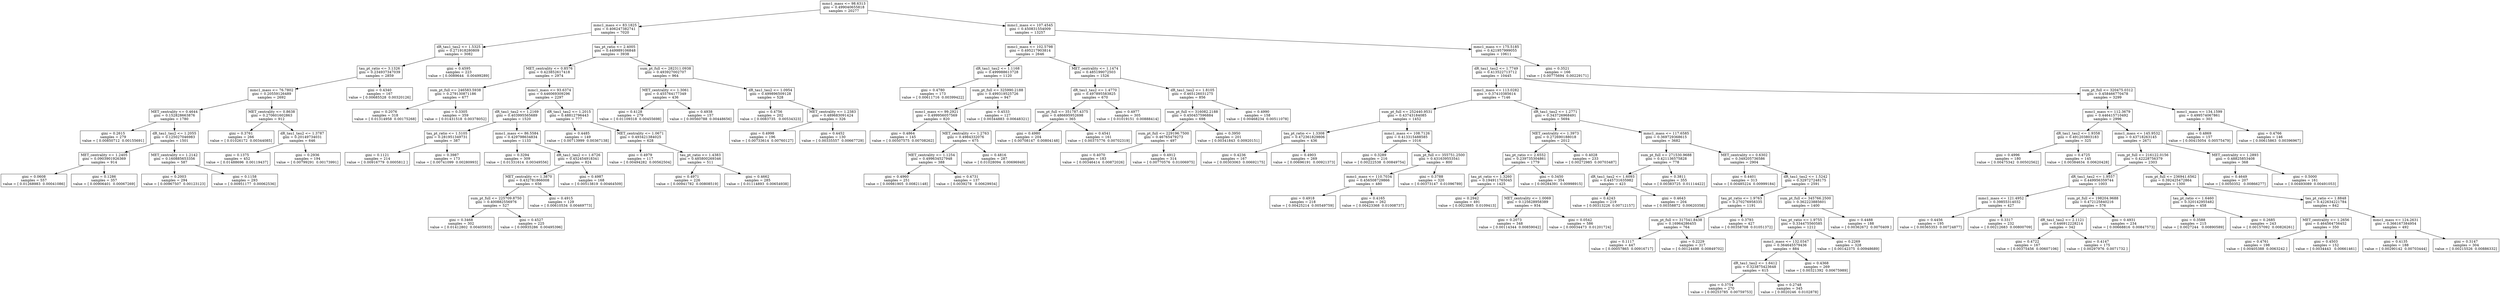 digraph Tree {
0 [label="mmc1_mass <= 98.6313\ngini = 0.499040655818\nsamples = 20277", shape="box"] ;
1 [label="mmc1_mass <= 83.1825\ngini = 0.406247382741\nsamples = 7020", shape="box"] ;
0 -> 1 ;
2 [label="dR_tau1_tau2 <= 1.5325\ngini = 0.271918280809\nsamples = 3082", shape="box"] ;
1 -> 2 ;
3 [label="tau_pt_ratio <= 3.1326\ngini = 0.234937347039\nsamples = 2859", shape="box"] ;
2 -> 3 ;
4 [label="mmc1_mass <= 76.7802\ngini = 0.20559126489\nsamples = 2692", shape="box"] ;
3 -> 4 ;
5 [label="MET_centrality <= 0.4644\ngini = 0.152828663876\nsamples = 1780", shape="box"] ;
4 -> 5 ;
6 [label="gini = 0.2615\nsamples = 279\nvalue = [ 0.00850712  0.00155691]", shape="box"] ;
5 -> 6 ;
7 [label="dR_tau1_tau2 <= 1.2055\ngini = 0.125027046983\nsamples = 1501", shape="box"] ;
5 -> 7 ;
8 [label="MET_centrality <= 1.2405\ngini = 0.0903901926369\nsamples = 914", shape="box"] ;
7 -> 8 ;
9 [label="gini = 0.0608\nsamples = 557\nvalue = [ 0.01268983  0.00041086]", shape="box"] ;
8 -> 9 ;
10 [label="gini = 0.1286\nsamples = 357\nvalue = [ 0.00906401  0.00067269]", shape="box"] ;
8 -> 10 ;
11 [label="MET_centrality <= 1.2142\ngini = 0.160885653356\nsamples = 587", shape="box"] ;
7 -> 11 ;
12 [label="gini = 0.2003\nsamples = 294\nvalue = [ 0.00967507  0.00123123]", shape="box"] ;
11 -> 12 ;
13 [label="gini = 0.1158\nsamples = 293\nvalue = [ 0.00951177  0.00062536]", shape="box"] ;
11 -> 13 ;
14 [label="MET_centrality <= 0.8638\ngini = 0.270601602863\nsamples = 912", shape="box"] ;
4 -> 14 ;
15 [label="gini = 0.3761\nsamples = 266\nvalue = [ 0.01026172  0.00344085]", shape="box"] ;
14 -> 15 ;
16 [label="dR_tau1_tau2 <= 1.3787\ngini = 0.20149734031\nsamples = 646", shape="box"] ;
14 -> 16 ;
17 [label="gini = 0.1375\nsamples = 452\nvalue = [ 0.01488696  0.00119437]", shape="box"] ;
16 -> 17 ;
18 [label="gini = 0.2936\nsamples = 194\nvalue = [ 0.00799291  0.00173991]", shape="box"] ;
16 -> 18 ;
19 [label="gini = 0.4340\nsamples = 167\nvalue = [ 0.00685528  0.00320126]", shape="box"] ;
3 -> 19 ;
20 [label="gini = 0.4595\nsamples = 223\nvalue = [ 0.0089644   0.00499289]", shape="box"] ;
2 -> 20 ;
21 [label="tau_pt_ratio <= 2.4005\ngini = 0.449989106848\nsamples = 3938", shape="box"] ;
1 -> 21 ;
22 [label="MET_centrality <= 0.8576\ngini = 0.423852617418\nsamples = 2974", shape="box"] ;
21 -> 22 ;
23 [label="sum_pt_full <= 246583.5938\ngini = 0.279130871186\nsamples = 677", shape="box"] ;
22 -> 23 ;
24 [label="gini = 0.2076\nsamples = 318\nvalue = [ 0.01314958  0.00175268]", shape="box"] ;
23 -> 24 ;
25 [label="gini = 0.3305\nsamples = 359\nvalue = [ 0.01431518  0.00378052]", shape="box"] ;
23 -> 25 ;
26 [label="mmc1_mass <= 93.6374\ngini = 0.446069309296\nsamples = 2297", shape="box"] ;
22 -> 26 ;
27 [label="dR_tau1_tau2 <= 1.2169\ngini = 0.403995565689\nsamples = 1520", shape="box"] ;
26 -> 27 ;
28 [label="tau_pt_ratio <= 1.5105\ngini = 0.281951349731\nsamples = 387", shape="box"] ;
27 -> 28 ;
29 [label="gini = 0.1121\nsamples = 214\nvalue = [ 0.00916779  0.0005812 ]", shape="box"] ;
28 -> 29 ;
30 [label="gini = 0.3987\nsamples = 173\nvalue = [ 0.00741099  0.00280993]", shape="box"] ;
28 -> 30 ;
31 [label="mmc1_mass <= 86.5584\ngini = 0.429798634834\nsamples = 1133", shape="box"] ;
27 -> 31 ;
32 [label="gini = 0.3294\nsamples = 309\nvalue = [ 0.01331614  0.00349556]", shape="box"] ;
31 -> 32 ;
33 [label="dR_tau1_tau2 <= 1.6726\ngini = 0.452454918341\nsamples = 824", shape="box"] ;
31 -> 33 ;
34 [label="MET_centrality <= 1.3870\ngini = 0.432781866008\nsamples = 656", shape="box"] ;
33 -> 34 ;
35 [label="sum_pt_full <= 225709.8750\ngini = 0.400882556976\nsamples = 527", shape="box"] ;
34 -> 35 ;
36 [label="gini = 0.3468\nsamples = 302\nvalue = [ 0.01412802  0.00405935]", shape="box"] ;
35 -> 36 ;
37 [label="gini = 0.4527\nsamples = 225\nvalue = [ 0.00935286  0.00495396]", shape="box"] ;
35 -> 37 ;
38 [label="gini = 0.4915\nsamples = 129\nvalue = [ 0.00610534  0.00469773]", shape="box"] ;
34 -> 38 ;
39 [label="gini = 0.4987\nsamples = 168\nvalue = [ 0.00513819  0.00464509]", shape="box"] ;
33 -> 39 ;
40 [label="dR_tau1_tau2 <= 1.2015\ngini = 0.48812796443\nsamples = 777", shape="box"] ;
26 -> 40 ;
41 [label="gini = 0.4485\nsamples = 149\nvalue = [ 0.00713999  0.00367138]", shape="box"] ;
40 -> 41 ;
42 [label="MET_centrality <= 1.0671\ngini = 0.493421384025\nsamples = 628", shape="box"] ;
40 -> 42 ;
43 [label="gini = 0.4979\nsamples = 117\nvalue = [ 0.00494282  0.00562504]", shape="box"] ;
42 -> 43 ;
44 [label="tau_pt_ratio <= 1.4383\ngini = 0.485800269346\nsamples = 511", shape="box"] ;
42 -> 44 ;
45 [label="gini = 0.4971\nsamples = 226\nvalue = [ 0.00941782  0.00808519]", shape="box"] ;
44 -> 45 ;
46 [label="gini = 0.4662\nsamples = 285\nvalue = [ 0.01114893  0.00654938]", shape="box"] ;
44 -> 46 ;
47 [label="sum_pt_full <= 282311.0938\ngini = 0.493927002707\nsamples = 964", shape="box"] ;
21 -> 47 ;
48 [label="MET_centrality <= 1.3061\ngini = 0.455764177349\nsamples = 436", shape="box"] ;
47 -> 48 ;
49 [label="gini = 0.4128\nsamples = 279\nvalue = [ 0.01109318  0.00455698]", shape="box"] ;
48 -> 49 ;
50 [label="gini = 0.4938\nsamples = 157\nvalue = [ 0.00560788  0.00448656]", shape="box"] ;
48 -> 50 ;
51 [label="dR_tau1_tau2 <= 1.0954\ngini = 0.499896509128\nsamples = 528", shape="box"] ;
47 -> 51 ;
52 [label="gini = 0.4756\nsamples = 202\nvalue = [ 0.0083735   0.00534323]", shape="box"] ;
51 -> 52 ;
53 [label="MET_centrality <= 1.2383\ngini = 0.489683091424\nsamples = 326", shape="box"] ;
51 -> 53 ;
54 [label="gini = 0.4998\nsamples = 196\nvalue = [ 0.00733614  0.00760127]", shape="box"] ;
53 -> 54 ;
55 [label="gini = 0.4452\nsamples = 130\nvalue = [ 0.00335557  0.00667729]", shape="box"] ;
53 -> 55 ;
56 [label="mmc1_mass <= 107.4545\ngini = 0.450831554009\nsamples = 13257", shape="box"] ;
0 -> 56 ;
57 [label="mmc1_mass <= 102.5798\ngini = 0.495217903814\nsamples = 2646", shape="box"] ;
56 -> 57 ;
58 [label="dR_tau1_tau2 <= 1.1168\ngini = 0.499988613728\nsamples = 1120", shape="box"] ;
57 -> 58 ;
59 [label="gini = 0.4780\nsamples = 173\nvalue = [ 0.00611716  0.00399422]", shape="box"] ;
58 -> 59 ;
60 [label="sum_pt_full <= 325990.2188\ngini = 0.499319525726\nsamples = 947", shape="box"] ;
58 -> 60 ;
61 [label="mmc1_mass <= 99.2921\ngini = 0.499956057569\nsamples = 820", shape="box"] ;
60 -> 61 ;
62 [label="gini = 0.4864\nsamples = 145\nvalue = [ 0.00507575  0.00708262]", shape="box"] ;
61 -> 62 ;
63 [label="MET_centrality <= 1.2763\ngini = 0.4984332076\nsamples = 675", shape="box"] ;
61 -> 63 ;
64 [label="MET_centrality <= 1.1254\ngini = 0.499634527948\nsamples = 388", shape="box"] ;
63 -> 64 ;
65 [label="gini = 0.4960\nsamples = 251\nvalue = [ 0.00981905  0.00821148]", shape="box"] ;
64 -> 65 ;
66 [label="gini = 0.4731\nsamples = 137\nvalue = [ 0.0039278   0.00629934]", shape="box"] ;
64 -> 66 ;
67 [label="gini = 0.4816\nsamples = 287\nvalue = [ 0.01028094  0.00696949]", shape="box"] ;
63 -> 67 ;
68 [label="gini = 0.4533\nsamples = 127\nvalue = [ 0.00344883  0.00648321]", shape="box"] ;
60 -> 68 ;
69 [label="MET_centrality <= 1.1474\ngini = 0.485199072503\nsamples = 1526", shape="box"] ;
57 -> 69 ;
70 [label="dR_tau1_tau2 <= 1.4770\ngini = 0.497895583825\nsamples = 670", shape="box"] ;
69 -> 70 ;
71 [label="sum_pt_full <= 351787.4375\ngini = 0.486695952698\nsamples = 365", shape="box"] ;
70 -> 71 ;
72 [label="gini = 0.4980\nsamples = 204\nvalue = [ 0.00708147  0.00804148]", shape="box"] ;
71 -> 72 ;
73 [label="gini = 0.4541\nsamples = 161\nvalue = [ 0.00375776  0.00702319]", shape="box"] ;
71 -> 73 ;
74 [label="gini = 0.4977\nsamples = 305\nvalue = [ 0.01019151  0.00888414]", shape="box"] ;
70 -> 74 ;
75 [label="dR_tau1_tau2 <= 1.8105\ngini = 0.465126031275\nsamples = 856", shape="box"] ;
69 -> 75 ;
76 [label="sum_pt_full <= 316082.2188\ngini = 0.450457596884\nsamples = 698", shape="box"] ;
75 -> 76 ;
77 [label="sum_pt_full <= 229196.7500\ngini = 0.46765479273\nsamples = 497", shape="box"] ;
76 -> 77 ;
78 [label="gini = 0.4070\nsamples = 183\nvalue = [ 0.00346414  0.00872026]", shape="box"] ;
77 -> 78 ;
79 [label="gini = 0.4912\nsamples = 314\nvalue = [ 0.00770576  0.01006975]", shape="box"] ;
77 -> 79 ;
80 [label="gini = 0.3950\nsamples = 201\nvalue = [ 0.00341843  0.00920151]", shape="box"] ;
76 -> 80 ;
81 [label="gini = 0.4990\nsamples = 158\nvalue = [ 0.00468234  0.00511078]", shape="box"] ;
75 -> 81 ;
82 [label="mmc1_mass <= 175.5185\ngini = 0.421957999055\nsamples = 10611", shape="box"] ;
56 -> 82 ;
83 [label="dR_tau1_tau2 <= 1.7749\ngini = 0.413522713712\nsamples = 10445", shape="box"] ;
82 -> 83 ;
84 [label="mmc1_mass <= 113.0282\ngini = 0.37410385614\nsamples = 7146", shape="box"] ;
83 -> 84 ;
85 [label="sum_pt_full <= 252440.9531\ngini = 0.43743184085\nsamples = 1452", shape="box"] ;
84 -> 85 ;
86 [label="tau_pt_ratio <= 1.3308\ngini = 0.472361829806\nsamples = 436", shape="box"] ;
85 -> 86 ;
87 [label="gini = 0.4236\nsamples = 167\nvalue = [ 0.00303063  0.00692175]", shape="box"] ;
86 -> 87 ;
88 [label="gini = 0.4903\nsamples = 269\nvalue = [ 0.00696191  0.00921373]", shape="box"] ;
86 -> 88 ;
89 [label="mmc1_mass <= 108.7126\ngini = 0.413315488585\nsamples = 1016", shape="box"] ;
85 -> 89 ;
90 [label="gini = 0.3289\nsamples = 216\nvalue = [ 0.00222538  0.00849754]", shape="box"] ;
89 -> 90 ;
91 [label="sum_pt_full <= 355751.2500\ngini = 0.431639553541\nsamples = 800", shape="box"] ;
89 -> 91 ;
92 [label="mmc1_mass <= 110.7034\ngini = 0.456508729866\nsamples = 480", shape="box"] ;
91 -> 92 ;
93 [label="gini = 0.4918\nsamples = 218\nvalue = [ 0.00425214  0.00549759]", shape="box"] ;
92 -> 93 ;
94 [label="gini = 0.4165\nsamples = 262\nvalue = [ 0.00423368  0.01008737]", shape="box"] ;
92 -> 94 ;
95 [label="gini = 0.3788\nsamples = 320\nvalue = [ 0.00373147  0.01096789]", shape="box"] ;
91 -> 95 ;
96 [label="dR_tau1_tau2 <= 1.2771\ngini = 0.343726968491\nsamples = 5694", shape="box"] ;
84 -> 96 ;
97 [label="MET_centrality <= 1.3973\ngini = 0.272690188018\nsamples = 2012", shape="box"] ;
96 -> 97 ;
98 [label="tau_pt_ratio <= 2.6552\ngini = 0.239735304861\nsamples = 1779", shape="box"] ;
97 -> 98 ;
99 [label="tau_pt_ratio <= 1.3260\ngini = 0.194911765045\nsamples = 1425", shape="box"] ;
98 -> 99 ;
100 [label="gini = 0.2942\nsamples = 491\nvalue = [ 0.0023885  0.0109413]", shape="box"] ;
99 -> 100 ;
101 [label="MET_centrality <= 1.0069\ngini = 0.125628958389\nsamples = 934", shape="box"] ;
99 -> 101 ;
102 [label="gini = 0.2073\nsamples = 348\nvalue = [ 0.00114344  0.00859042]", shape="box"] ;
101 -> 102 ;
103 [label="gini = 0.0542\nsamples = 586\nvalue = [ 0.00034473  0.01201724]", shape="box"] ;
101 -> 103 ;
104 [label="gini = 0.3450\nsamples = 354\nvalue = [ 0.00284391  0.00998915]", shape="box"] ;
98 -> 104 ;
105 [label="gini = 0.4028\nsamples = 233\nvalue = [ 0.00272985  0.00703487]", shape="box"] ;
97 -> 105 ;
106 [label="mmc1_mass <= 117.6585\ngini = 0.369729368615\nsamples = 3682", shape="box"] ;
96 -> 106 ;
107 [label="sum_pt_full <= 271530.9688\ngini = 0.421136575828\nsamples = 778", shape="box"] ;
106 -> 107 ;
108 [label="dR_tau1_tau2 <= 1.6093\ngini = 0.445731635982\nsamples = 423", shape="box"] ;
107 -> 108 ;
109 [label="gini = 0.4243\nsamples = 219\nvalue = [ 0.00313226  0.00712157]", shape="box"] ;
108 -> 109 ;
110 [label="gini = 0.4643\nsamples = 204\nvalue = [ 0.00358872  0.00620358]", shape="box"] ;
108 -> 110 ;
111 [label="gini = 0.3811\nsamples = 355\nvalue = [ 0.00383725  0.01114422]", shape="box"] ;
107 -> 111 ;
112 [label="MET_centrality <= 0.6302\ngini = 0.349205736586\nsamples = 2904", shape="box"] ;
106 -> 112 ;
113 [label="gini = 0.4401\nsamples = 313\nvalue = [ 0.00485224  0.00999184]", shape="box"] ;
112 -> 113 ;
114 [label="dR_tau1_tau2 <= 1.5242\ngini = 0.329727248175\nsamples = 2591", shape="box"] ;
112 -> 114 ;
115 [label="tau_pt_ratio <= 1.9763\ngini = 0.270276958335\nsamples = 1191", shape="box"] ;
114 -> 115 ;
116 [label="sum_pt_full <= 317541.8438\ngini = 0.16964286455\nsamples = 764", shape="box"] ;
115 -> 116 ;
117 [label="gini = 0.1117\nsamples = 447\nvalue = [ 0.00057865  0.00916717]", shape="box"] ;
116 -> 117 ;
118 [label="gini = 0.2229\nsamples = 317\nvalue = [ 0.00124498  0.00849702]", shape="box"] ;
116 -> 118 ;
119 [label="gini = 0.3793\nsamples = 427\nvalue = [ 0.00358708  0.01051372]", shape="box"] ;
115 -> 119 ;
120 [label="sum_pt_full <= 345766.2500\ngini = 0.362223885601\nsamples = 1400", shape="box"] ;
114 -> 120 ;
121 [label="tau_pt_ratio <= 1.9755\ngini = 0.334475560585\nsamples = 1212", shape="box"] ;
120 -> 121 ;
122 [label="mmc1_mass <= 132.0347\ngini = 0.364645579436\nsamples = 884", shape="box"] ;
121 -> 122 ;
123 [label="dR_tau1_tau2 <= 1.6412\ngini = 0.323875423648\nsamples = 615", shape="box"] ;
122 -> 123 ;
124 [label="gini = 0.3754\nsamples = 270\nvalue = [ 0.00253785  0.00759753]", shape="box"] ;
123 -> 124 ;
125 [label="gini = 0.2748\nsamples = 345\nvalue = [ 0.0020246  0.0102878]", shape="box"] ;
123 -> 125 ;
126 [label="gini = 0.4368\nsamples = 269\nvalue = [ 0.00321392  0.00675989]", shape="box"] ;
122 -> 126 ;
127 [label="gini = 0.2269\nsamples = 328\nvalue = [ 0.00142375  0.00948689]", shape="box"] ;
121 -> 127 ;
128 [label="gini = 0.4488\nsamples = 188\nvalue = [ 0.00362672  0.0070409 ]", shape="box"] ;
120 -> 128 ;
129 [label="sum_pt_full <= 320475.0312\ngini = 0.458466770478\nsamples = 3299", shape="box"] ;
83 -> 129 ;
130 [label="mmc1_mass <= 112.3679\ngini = 0.446415710492\nsamples = 2996", shape="box"] ;
129 -> 130 ;
131 [label="dR_tau1_tau2 <= 1.9358\ngini = 0.491203803183\nsamples = 325", shape="box"] ;
130 -> 131 ;
132 [label="gini = 0.4996\nsamples = 180\nvalue = [ 0.00475342  0.00502562]", shape="box"] ;
131 -> 132 ;
133 [label="gini = 0.4725\nsamples = 145\nvalue = [ 0.00384634  0.00620428]", shape="box"] ;
131 -> 133 ;
134 [label="mmc1_mass <= 145.9532\ngini = 0.43718263145\nsamples = 2671", shape="box"] ;
130 -> 134 ;
135 [label="sum_pt_full <= 216122.0156\ngini = 0.42228756379\nsamples = 2303", shape="box"] ;
134 -> 135 ;
136 [label="dR_tau1_tau2 <= 1.9557\ngini = 0.449956359744\nsamples = 1003", shape="box"] ;
135 -> 136 ;
137 [label="mmc1_mass <= 121.4952\ngini = 0.39855314032\nsamples = 427", shape="box"] ;
136 -> 137 ;
138 [label="gini = 0.4456\nsamples = 195\nvalue = [ 0.00365353  0.00724877]", shape="box"] ;
137 -> 138 ;
139 [label="gini = 0.3317\nsamples = 232\nvalue = [ 0.00212683  0.00800709]", shape="box"] ;
137 -> 139 ;
140 [label="sum_pt_full <= 198204.9688\ngini = 0.472125840216\nsamples = 576", shape="box"] ;
136 -> 140 ;
141 [label="dR_tau1_tau2 <= 2.1121\ngini = 0.446912228214\nsamples = 342", shape="box"] ;
140 -> 141 ;
142 [label="gini = 0.4722\nsamples = 167\nvalue = [ 0.00375456  0.00607106]", shape="box"] ;
141 -> 142 ;
143 [label="gini = 0.4147\nsamples = 175\nvalue = [ 0.00297976  0.0071732 ]", shape="box"] ;
141 -> 143 ;
144 [label="gini = 0.4931\nsamples = 234\nvalue = [ 0.00668816  0.00847573]", shape="box"] ;
140 -> 144 ;
145 [label="sum_pt_full <= 236941.6562\ngini = 0.392425472864\nsamples = 1300", shape="box"] ;
135 -> 145 ;
146 [label="tau_pt_ratio <= 1.6460\ngini = 0.320142955482\nsamples = 458", shape="box"] ;
145 -> 146 ;
147 [label="gini = 0.3588\nsamples = 215\nvalue = [ 0.0027244   0.00890589]", shape="box"] ;
146 -> 147 ;
148 [label="gini = 0.2685\nsamples = 243\nvalue = [ 0.00157092  0.00826261]", shape="box"] ;
146 -> 148 ;
149 [label="tau_pt_ratio <= 1.8848\ngini = 0.422634221784\nsamples = 842", shape="box"] ;
145 -> 149 ;
150 [label="MET_centrality <= 1.2656\ngini = 0.464564756452\nsamples = 350", shape="box"] ;
149 -> 150 ;
151 [label="gini = 0.4761\nsamples = 198\nvalue = [ 0.00405388  0.0063242 ]", shape="box"] ;
150 -> 151 ;
152 [label="gini = 0.4503\nsamples = 152\nvalue = [ 0.0034443   0.00661461]", shape="box"] ;
150 -> 152 ;
153 [label="mmc1_mass <= 124.2631\ngini = 0.366167384954\nsamples = 492", shape="box"] ;
149 -> 153 ;
154 [label="gini = 0.4135\nsamples = 188\nvalue = [ 0.00290142  0.00703444]", shape="box"] ;
153 -> 154 ;
155 [label="gini = 0.3147\nsamples = 304\nvalue = [ 0.00215526  0.00886332]", shape="box"] ;
153 -> 155 ;
156 [label="MET_centrality <= 1.2893\ngini = 0.48825853408\nsamples = 368", shape="box"] ;
134 -> 156 ;
157 [label="gini = 0.4649\nsamples = 207\nvalue = [ 0.0050352   0.00866277]", shape="box"] ;
156 -> 157 ;
158 [label="gini = 0.5000\nsamples = 161\nvalue = [ 0.00493089  0.00491053]", shape="box"] ;
156 -> 158 ;
159 [label="mmc1_mass <= 134.1599\ngini = 0.499574067861\nsamples = 303", shape="box"] ;
129 -> 159 ;
160 [label="gini = 0.4869\nsamples = 157\nvalue = [ 0.00415054  0.00575479]", shape="box"] ;
159 -> 160 ;
161 [label="gini = 0.4766\nsamples = 146\nvalue = [ 0.00615863  0.00396967]", shape="box"] ;
159 -> 161 ;
162 [label="gini = 0.3521\nsamples = 166\nvalue = [ 0.00775694  0.00229171]", shape="box"] ;
82 -> 162 ;
}